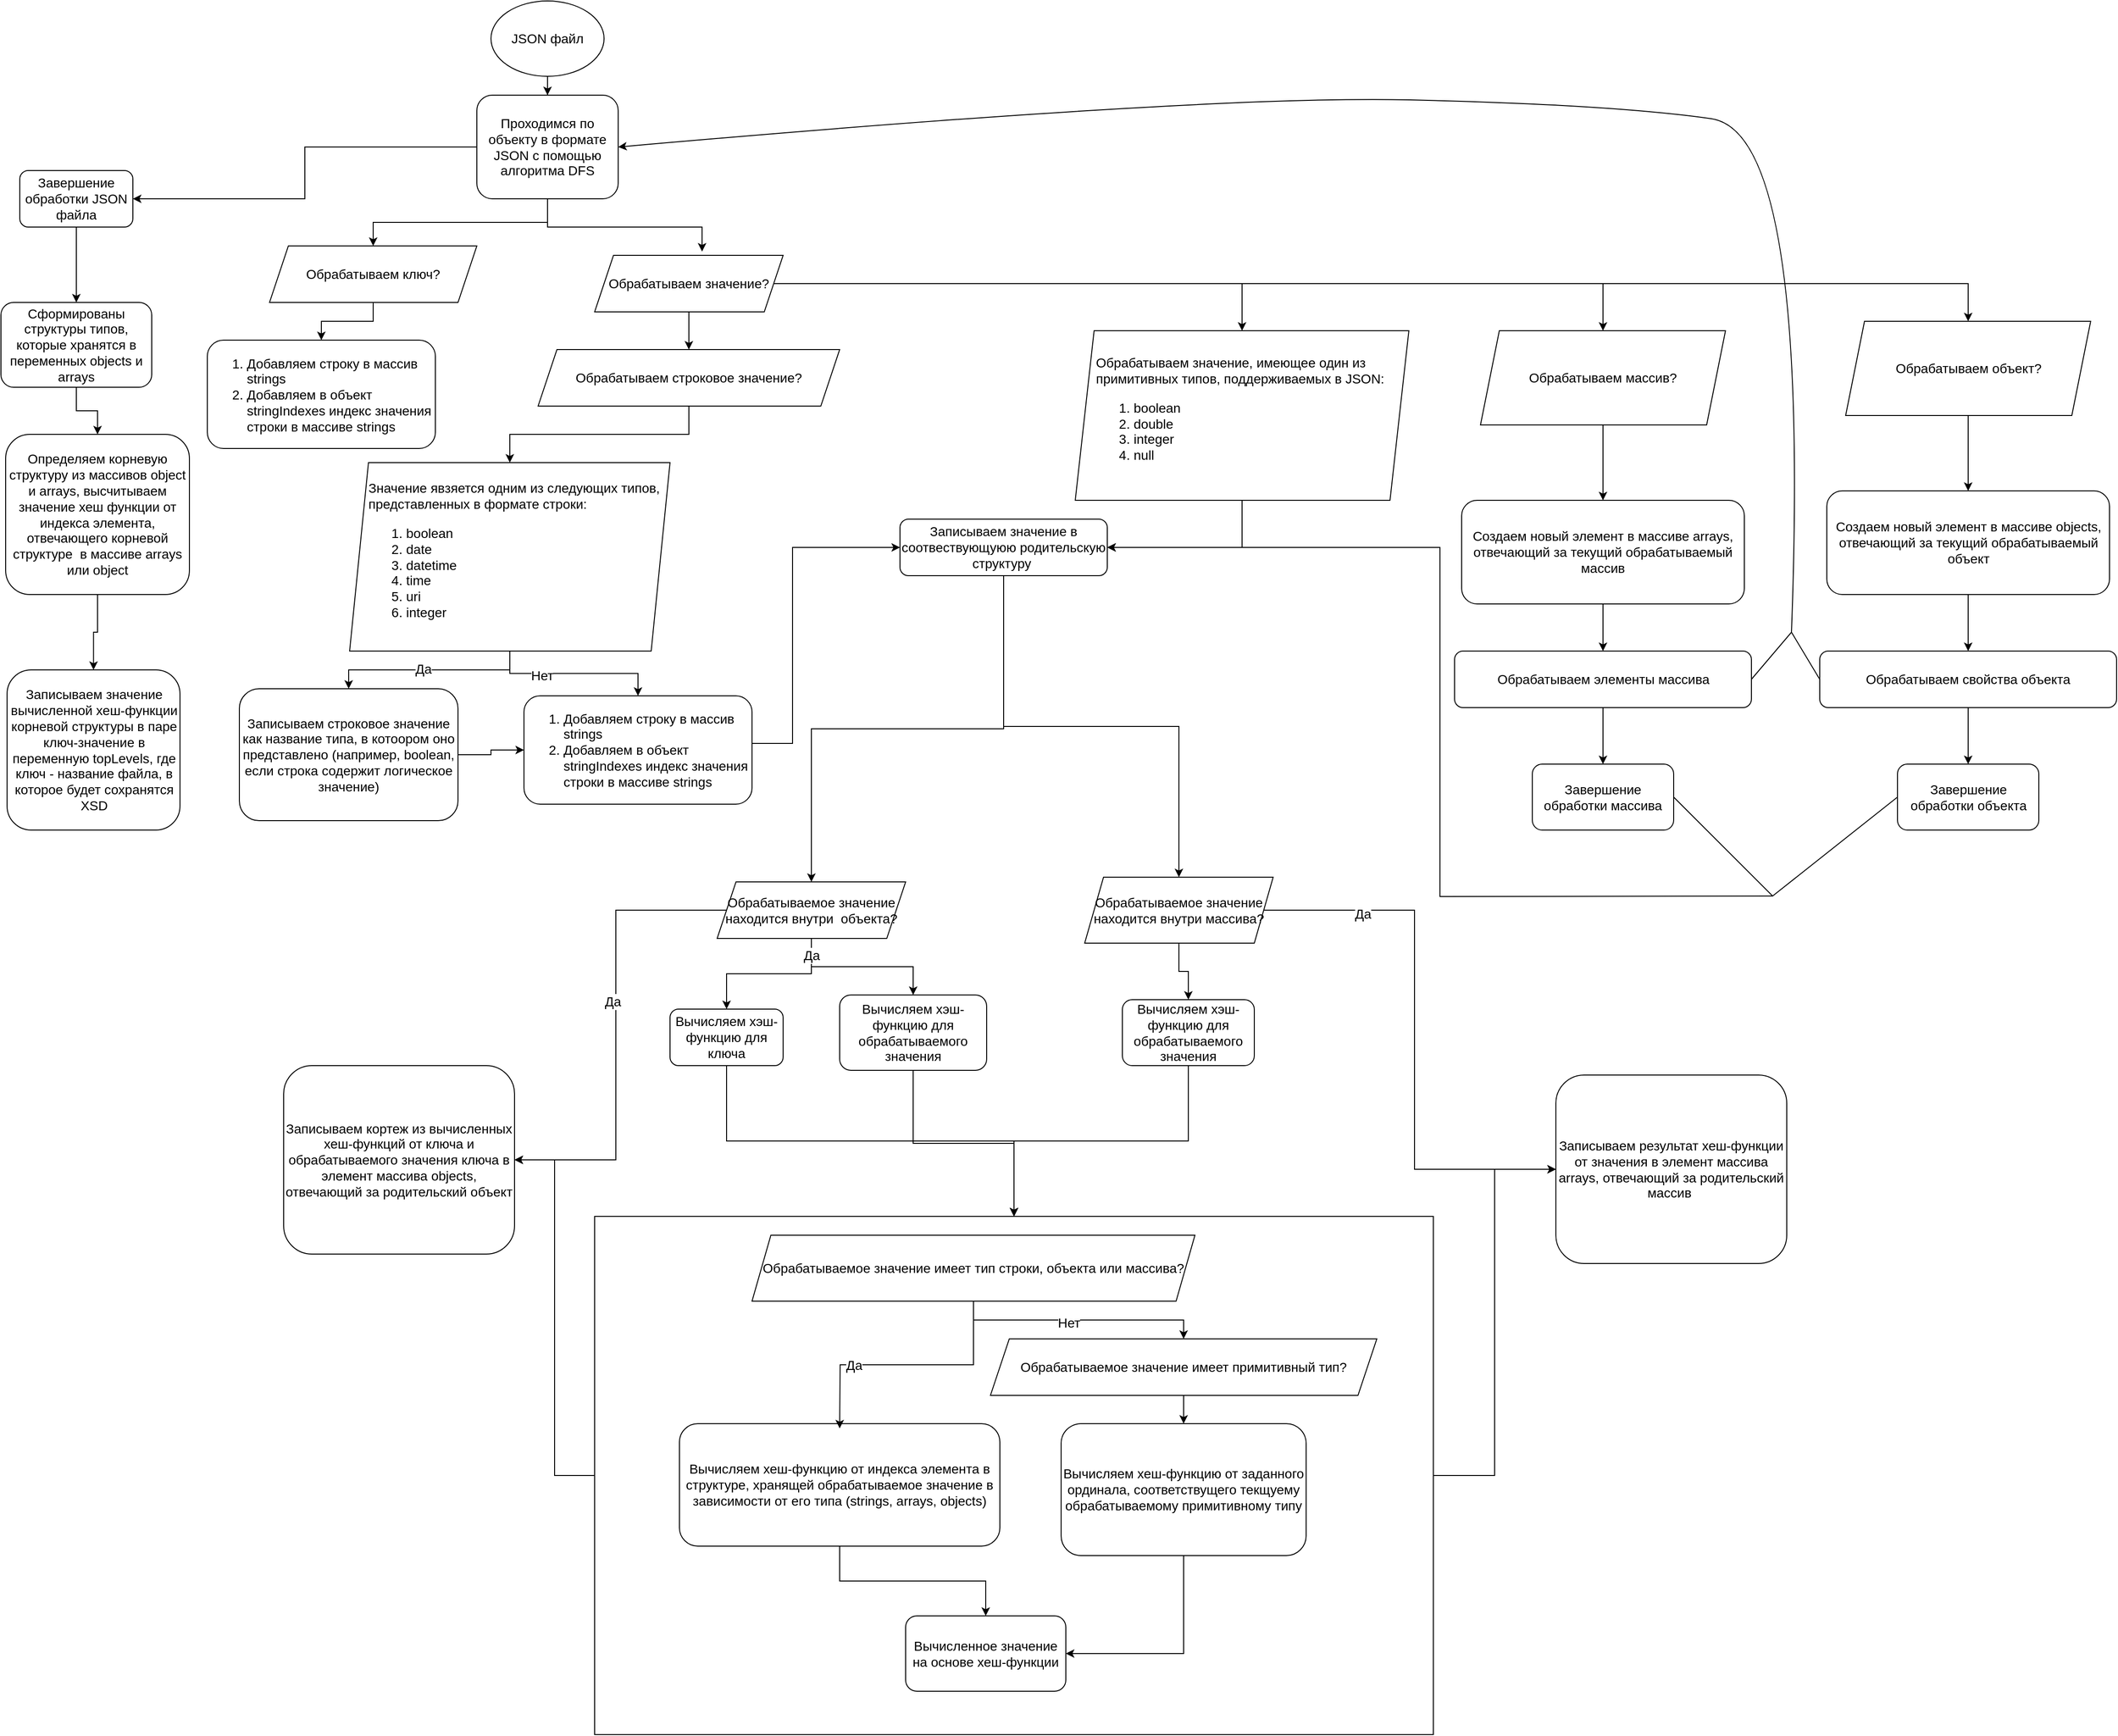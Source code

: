 <mxfile version="24.4.2" type="github">
  <diagram name="Page-1" id="aKeEM9Gmabca8TTOu1Fr">
    <mxGraphModel dx="3282" dy="835" grid="1" gridSize="10" guides="1" tooltips="1" connect="1" arrows="1" fold="1" page="1" pageScale="1" pageWidth="827" pageHeight="1169" math="0" shadow="0">
      <root>
        <mxCell id="0" />
        <mxCell id="1" parent="0" />
        <mxCell id="OKMCqdB7SgX4zQkoQI2W-1" style="edgeStyle=orthogonalEdgeStyle;rounded=0;orthogonalLoop=1;jettySize=auto;html=1;entryX=1;entryY=0.5;entryDx=0;entryDy=0;fontSize=14;" edge="1" parent="1" source="OKMCqdB7SgX4zQkoQI2W-3" target="OKMCqdB7SgX4zQkoQI2W-63">
          <mxGeometry relative="1" as="geometry">
            <mxPoint x="-550" y="1220" as="targetPoint" />
          </mxGeometry>
        </mxCell>
        <mxCell id="OKMCqdB7SgX4zQkoQI2W-2" style="edgeStyle=orthogonalEdgeStyle;rounded=0;orthogonalLoop=1;jettySize=auto;html=1;entryX=0;entryY=0.5;entryDx=0;entryDy=0;fontSize=14;" edge="1" parent="1" source="OKMCqdB7SgX4zQkoQI2W-3" target="OKMCqdB7SgX4zQkoQI2W-62">
          <mxGeometry relative="1" as="geometry">
            <mxPoint x="682.5" y="1300" as="targetPoint" />
          </mxGeometry>
        </mxCell>
        <mxCell id="OKMCqdB7SgX4zQkoQI2W-3" value="" style="rounded=0;whiteSpace=wrap;html=1;fontSize=14;" vertex="1" parent="1">
          <mxGeometry x="-450" y="1290" width="890" height="550" as="geometry" />
        </mxCell>
        <mxCell id="OKMCqdB7SgX4zQkoQI2W-4" style="edgeStyle=orthogonalEdgeStyle;rounded=0;orthogonalLoop=1;jettySize=auto;html=1;entryX=0.5;entryY=0;entryDx=0;entryDy=0;fontSize=14;" edge="1" parent="1" source="OKMCqdB7SgX4zQkoQI2W-5" target="OKMCqdB7SgX4zQkoQI2W-8">
          <mxGeometry relative="1" as="geometry" />
        </mxCell>
        <mxCell id="OKMCqdB7SgX4zQkoQI2W-5" value="JSON файл" style="ellipse;whiteSpace=wrap;html=1;fontSize=14;" vertex="1" parent="1">
          <mxGeometry x="-560" width="120" height="80" as="geometry" />
        </mxCell>
        <mxCell id="OKMCqdB7SgX4zQkoQI2W-6" style="edgeStyle=orthogonalEdgeStyle;rounded=0;orthogonalLoop=1;jettySize=auto;html=1;entryX=0.5;entryY=0;entryDx=0;entryDy=0;fontSize=14;" edge="1" parent="1" source="OKMCqdB7SgX4zQkoQI2W-8" target="OKMCqdB7SgX4zQkoQI2W-25">
          <mxGeometry relative="1" as="geometry" />
        </mxCell>
        <mxCell id="OKMCqdB7SgX4zQkoQI2W-7" style="edgeStyle=orthogonalEdgeStyle;rounded=0;orthogonalLoop=1;jettySize=auto;html=1;entryX=1;entryY=0.5;entryDx=0;entryDy=0;fontSize=14;" edge="1" parent="1" source="OKMCqdB7SgX4zQkoQI2W-8" target="OKMCqdB7SgX4zQkoQI2W-83">
          <mxGeometry relative="1" as="geometry" />
        </mxCell>
        <mxCell id="OKMCqdB7SgX4zQkoQI2W-8" value="Проходимся по объекту в формате JSON с помощью алгоритма DFS" style="rounded=1;whiteSpace=wrap;html=1;fontSize=14;" vertex="1" parent="1">
          <mxGeometry x="-575" y="100" width="150" height="110" as="geometry" />
        </mxCell>
        <mxCell id="OKMCqdB7SgX4zQkoQI2W-9" style="edgeStyle=orthogonalEdgeStyle;rounded=0;orthogonalLoop=1;jettySize=auto;html=1;fontSize=14;" edge="1" parent="1" source="OKMCqdB7SgX4zQkoQI2W-10" target="OKMCqdB7SgX4zQkoQI2W-55">
          <mxGeometry relative="1" as="geometry" />
        </mxCell>
        <mxCell id="OKMCqdB7SgX4zQkoQI2W-10" value="&lt;div style=&quot;font-size: 14px;&quot;&gt;&lt;span style=&quot;background-color: initial; font-size: 14px;&quot;&gt;Вычисляем хеш-функцию от индекса элемента в структуре, хранящей обрабатываемое значение в зависимости от его типа (strings, arrays, objects)&lt;/span&gt;&lt;br style=&quot;font-size: 14px;&quot;&gt;&lt;/div&gt;" style="rounded=1;whiteSpace=wrap;html=1;align=center;fontSize=14;" vertex="1" parent="1">
          <mxGeometry x="-360" y="1510" width="340" height="130" as="geometry" />
        </mxCell>
        <mxCell id="OKMCqdB7SgX4zQkoQI2W-11" style="edgeStyle=orthogonalEdgeStyle;rounded=0;orthogonalLoop=1;jettySize=auto;html=1;entryX=0.5;entryY=0;entryDx=0;entryDy=0;fontSize=14;" edge="1" parent="1" source="OKMCqdB7SgX4zQkoQI2W-14" target="OKMCqdB7SgX4zQkoQI2W-54">
          <mxGeometry relative="1" as="geometry">
            <mxPoint x="-220" y="1160" as="targetPoint" />
          </mxGeometry>
        </mxCell>
        <mxCell id="OKMCqdB7SgX4zQkoQI2W-12" style="edgeStyle=orthogonalEdgeStyle;rounded=0;orthogonalLoop=1;jettySize=auto;html=1;entryX=0;entryY=0.5;entryDx=0;entryDy=0;fontSize=14;" edge="1" parent="1" source="OKMCqdB7SgX4zQkoQI2W-14" target="OKMCqdB7SgX4zQkoQI2W-62">
          <mxGeometry relative="1" as="geometry">
            <mxPoint x="560" y="1200" as="targetPoint" />
          </mxGeometry>
        </mxCell>
        <mxCell id="OKMCqdB7SgX4zQkoQI2W-13" value="Да" style="edgeLabel;html=1;align=center;verticalAlign=middle;resizable=0;points=[];fontSize=14;" vertex="1" connectable="0" parent="OKMCqdB7SgX4zQkoQI2W-12">
          <mxGeometry x="-0.642" y="-4" relative="1" as="geometry">
            <mxPoint as="offset" />
          </mxGeometry>
        </mxCell>
        <mxCell id="OKMCqdB7SgX4zQkoQI2W-14" value="Обрабатываемое значение находится внутри массива?" style="shape=parallelogram;perimeter=parallelogramPerimeter;whiteSpace=wrap;html=1;fixedSize=1;fontSize=14;" vertex="1" parent="1">
          <mxGeometry x="70" y="930" width="200" height="70" as="geometry" />
        </mxCell>
        <mxCell id="OKMCqdB7SgX4zQkoQI2W-15" style="edgeStyle=orthogonalEdgeStyle;rounded=0;orthogonalLoop=1;jettySize=auto;html=1;entryX=0.5;entryY=0;entryDx=0;entryDy=0;fontSize=14;" edge="1" parent="1" source="OKMCqdB7SgX4zQkoQI2W-20" target="OKMCqdB7SgX4zQkoQI2W-59">
          <mxGeometry relative="1" as="geometry" />
        </mxCell>
        <mxCell id="OKMCqdB7SgX4zQkoQI2W-16" style="edgeStyle=orthogonalEdgeStyle;rounded=0;orthogonalLoop=1;jettySize=auto;html=1;entryX=0.5;entryY=0;entryDx=0;entryDy=0;fontSize=14;" edge="1" parent="1" source="OKMCqdB7SgX4zQkoQI2W-20" target="OKMCqdB7SgX4zQkoQI2W-57">
          <mxGeometry relative="1" as="geometry" />
        </mxCell>
        <mxCell id="OKMCqdB7SgX4zQkoQI2W-17" value="Да" style="edgeLabel;html=1;align=center;verticalAlign=middle;resizable=0;points=[];fontSize=14;" vertex="1" connectable="0" parent="OKMCqdB7SgX4zQkoQI2W-16">
          <mxGeometry x="-0.782" relative="1" as="geometry">
            <mxPoint as="offset" />
          </mxGeometry>
        </mxCell>
        <mxCell id="OKMCqdB7SgX4zQkoQI2W-18" style="edgeStyle=orthogonalEdgeStyle;rounded=0;orthogonalLoop=1;jettySize=auto;html=1;entryX=1;entryY=0.5;entryDx=0;entryDy=0;fontSize=14;" edge="1" parent="1" source="OKMCqdB7SgX4zQkoQI2W-20" target="OKMCqdB7SgX4zQkoQI2W-63">
          <mxGeometry relative="1" as="geometry">
            <mxPoint x="-550" y="1220" as="targetPoint" />
          </mxGeometry>
        </mxCell>
        <mxCell id="OKMCqdB7SgX4zQkoQI2W-19" value="Да" style="edgeLabel;html=1;align=center;verticalAlign=middle;resizable=0;points=[];fontSize=14;" vertex="1" connectable="0" parent="OKMCqdB7SgX4zQkoQI2W-18">
          <mxGeometry x="-0.124" y="-4" relative="1" as="geometry">
            <mxPoint as="offset" />
          </mxGeometry>
        </mxCell>
        <mxCell id="OKMCqdB7SgX4zQkoQI2W-20" value="Обрабатываемое значение находится внутри&amp;nbsp; объекта?" style="shape=parallelogram;perimeter=parallelogramPerimeter;whiteSpace=wrap;html=1;fixedSize=1;fontSize=14;" vertex="1" parent="1">
          <mxGeometry x="-320" y="935" width="200" height="60" as="geometry" />
        </mxCell>
        <mxCell id="OKMCqdB7SgX4zQkoQI2W-21" style="edgeStyle=orthogonalEdgeStyle;rounded=0;orthogonalLoop=1;jettySize=auto;html=1;entryX=0.5;entryY=0;entryDx=0;entryDy=0;fontSize=14;" edge="1" parent="1" source="OKMCqdB7SgX4zQkoQI2W-22" target="OKMCqdB7SgX4zQkoQI2W-36">
          <mxGeometry relative="1" as="geometry">
            <mxPoint x="20" y="790" as="targetPoint" />
          </mxGeometry>
        </mxCell>
        <mxCell id="OKMCqdB7SgX4zQkoQI2W-22" value="Обрабатываем строковое значение?" style="shape=parallelogram;perimeter=parallelogramPerimeter;whiteSpace=wrap;html=1;fixedSize=1;fontSize=14;" vertex="1" parent="1">
          <mxGeometry x="-510" y="370" width="320" height="60" as="geometry" />
        </mxCell>
        <mxCell id="OKMCqdB7SgX4zQkoQI2W-23" value="&lt;ol style=&quot;font-size: 14px;&quot;&gt;&lt;li style=&quot;font-size: 14px;&quot;&gt;Добавляем строку в массив strings&lt;/li&gt;&lt;li style=&quot;font-size: 14px;&quot;&gt;Добавляем в объект stringIndexes индекс значения строки в массиве strings&lt;/li&gt;&lt;/ol&gt;" style="rounded=1;whiteSpace=wrap;html=1;align=left;fontSize=14;" vertex="1" parent="1">
          <mxGeometry x="-861" y="360" width="242" height="115" as="geometry" />
        </mxCell>
        <mxCell id="OKMCqdB7SgX4zQkoQI2W-24" style="edgeStyle=orthogonalEdgeStyle;rounded=0;orthogonalLoop=1;jettySize=auto;html=1;entryX=0.5;entryY=0;entryDx=0;entryDy=0;fontSize=14;" edge="1" parent="1" source="OKMCqdB7SgX4zQkoQI2W-25" target="OKMCqdB7SgX4zQkoQI2W-23">
          <mxGeometry relative="1" as="geometry" />
        </mxCell>
        <mxCell id="OKMCqdB7SgX4zQkoQI2W-25" value="Обрабатываем ключ?" style="shape=parallelogram;perimeter=parallelogramPerimeter;whiteSpace=wrap;html=1;fixedSize=1;fontSize=14;" vertex="1" parent="1">
          <mxGeometry x="-795" y="260" width="220" height="60" as="geometry" />
        </mxCell>
        <mxCell id="OKMCqdB7SgX4zQkoQI2W-26" style="edgeStyle=orthogonalEdgeStyle;rounded=0;orthogonalLoop=1;jettySize=auto;html=1;entryX=0.5;entryY=0;entryDx=0;entryDy=0;fontSize=14;" edge="1" parent="1" source="OKMCqdB7SgX4zQkoQI2W-30" target="OKMCqdB7SgX4zQkoQI2W-22">
          <mxGeometry relative="1" as="geometry" />
        </mxCell>
        <mxCell id="OKMCqdB7SgX4zQkoQI2W-27" style="edgeStyle=orthogonalEdgeStyle;rounded=0;orthogonalLoop=1;jettySize=auto;html=1;entryX=0.5;entryY=0;entryDx=0;entryDy=0;fontSize=14;" edge="1" parent="1" source="OKMCqdB7SgX4zQkoQI2W-30" target="OKMCqdB7SgX4zQkoQI2W-49">
          <mxGeometry relative="1" as="geometry">
            <mxPoint x="80" y="410" as="targetPoint" />
          </mxGeometry>
        </mxCell>
        <mxCell id="OKMCqdB7SgX4zQkoQI2W-28" style="edgeStyle=orthogonalEdgeStyle;rounded=0;orthogonalLoop=1;jettySize=auto;html=1;entryX=0.5;entryY=0;entryDx=0;entryDy=0;fontSize=14;" edge="1" parent="1" source="OKMCqdB7SgX4zQkoQI2W-30" target="OKMCqdB7SgX4zQkoQI2W-65">
          <mxGeometry relative="1" as="geometry" />
        </mxCell>
        <mxCell id="OKMCqdB7SgX4zQkoQI2W-29" style="edgeStyle=orthogonalEdgeStyle;rounded=0;orthogonalLoop=1;jettySize=auto;html=1;entryX=0.5;entryY=0;entryDx=0;entryDy=0;fontSize=14;" edge="1" parent="1" source="OKMCqdB7SgX4zQkoQI2W-30" target="OKMCqdB7SgX4zQkoQI2W-74">
          <mxGeometry relative="1" as="geometry" />
        </mxCell>
        <mxCell id="OKMCqdB7SgX4zQkoQI2W-30" value="Обрабатываем значение?" style="shape=parallelogram;perimeter=parallelogramPerimeter;whiteSpace=wrap;html=1;fixedSize=1;fontSize=14;" vertex="1" parent="1">
          <mxGeometry x="-450" y="270" width="200" height="60" as="geometry" />
        </mxCell>
        <mxCell id="OKMCqdB7SgX4zQkoQI2W-31" style="edgeStyle=orthogonalEdgeStyle;rounded=0;orthogonalLoop=1;jettySize=auto;html=1;entryX=0.57;entryY=-0.067;entryDx=0;entryDy=0;entryPerimeter=0;fontSize=14;" edge="1" parent="1" source="OKMCqdB7SgX4zQkoQI2W-8" target="OKMCqdB7SgX4zQkoQI2W-30">
          <mxGeometry relative="1" as="geometry" />
        </mxCell>
        <mxCell id="OKMCqdB7SgX4zQkoQI2W-32" style="edgeStyle=orthogonalEdgeStyle;rounded=0;orthogonalLoop=1;jettySize=auto;html=1;fontSize=14;" edge="1" parent="1" source="OKMCqdB7SgX4zQkoQI2W-36" target="OKMCqdB7SgX4zQkoQI2W-91">
          <mxGeometry relative="1" as="geometry" />
        </mxCell>
        <mxCell id="OKMCqdB7SgX4zQkoQI2W-33" value="Нет" style="edgeLabel;html=1;align=center;verticalAlign=middle;resizable=0;points=[];fontSize=14;" vertex="1" connectable="0" parent="OKMCqdB7SgX4zQkoQI2W-32">
          <mxGeometry x="-0.378" y="-2" relative="1" as="geometry">
            <mxPoint as="offset" />
          </mxGeometry>
        </mxCell>
        <mxCell id="OKMCqdB7SgX4zQkoQI2W-34" style="edgeStyle=orthogonalEdgeStyle;rounded=0;orthogonalLoop=1;jettySize=auto;html=1;fontSize=14;exitX=0.5;exitY=1;exitDx=0;exitDy=0;" edge="1" parent="1" source="OKMCqdB7SgX4zQkoQI2W-36" target="OKMCqdB7SgX4zQkoQI2W-38">
          <mxGeometry relative="1" as="geometry" />
        </mxCell>
        <mxCell id="OKMCqdB7SgX4zQkoQI2W-35" value="Да" style="edgeLabel;html=1;align=center;verticalAlign=middle;resizable=0;points=[];fontSize=14;" vertex="1" connectable="0" parent="OKMCqdB7SgX4zQkoQI2W-34">
          <mxGeometry x="0.065" y="-1" relative="1" as="geometry">
            <mxPoint as="offset" />
          </mxGeometry>
        </mxCell>
        <mxCell id="OKMCqdB7SgX4zQkoQI2W-36" value="&lt;div style=&quot;font-size: 14px;&quot;&gt;&lt;span style=&quot;background-color: initial; font-size: 14px;&quot;&gt;Значение явзяется одним из следующих типов, представленных в формате строки:&lt;/span&gt;&lt;/div&gt;&lt;div style=&quot;font-size: 14px;&quot;&gt;&lt;ol style=&quot;font-size: 14px;&quot;&gt;&lt;li style=&quot;font-size: 14px;&quot;&gt;boolean&lt;/li&gt;&lt;li style=&quot;font-size: 14px;&quot;&gt;date&lt;/li&gt;&lt;li style=&quot;font-size: 14px;&quot;&gt;datetime&lt;/li&gt;&lt;li style=&quot;font-size: 14px;&quot;&gt;time&lt;/li&gt;&lt;li style=&quot;font-size: 14px;&quot;&gt;uri&lt;/li&gt;&lt;li style=&quot;font-size: 14px;&quot;&gt;integer&lt;br style=&quot;font-size: 14px;&quot;&gt;&lt;/li&gt;&lt;/ol&gt;&lt;/div&gt;" style="shape=parallelogram;perimeter=parallelogramPerimeter;whiteSpace=wrap;html=1;fixedSize=1;align=left;spacingLeft=18;fontSize=14;" vertex="1" parent="1">
          <mxGeometry x="-710" y="490" width="340" height="200" as="geometry" />
        </mxCell>
        <mxCell id="OKMCqdB7SgX4zQkoQI2W-92" style="edgeStyle=orthogonalEdgeStyle;rounded=0;orthogonalLoop=1;jettySize=auto;html=1;entryX=0;entryY=0.5;entryDx=0;entryDy=0;" edge="1" parent="1" source="OKMCqdB7SgX4zQkoQI2W-38" target="OKMCqdB7SgX4zQkoQI2W-91">
          <mxGeometry relative="1" as="geometry" />
        </mxCell>
        <mxCell id="OKMCqdB7SgX4zQkoQI2W-38" value="Записываем строковое значение как название типа, в котоором оно представлено (например, boolean, если строка содержит логическое значение)" style="rounded=1;whiteSpace=wrap;html=1;fontSize=14;" vertex="1" parent="1">
          <mxGeometry x="-827" y="730" width="232" height="140" as="geometry" />
        </mxCell>
        <mxCell id="OKMCqdB7SgX4zQkoQI2W-39" style="edgeStyle=orthogonalEdgeStyle;rounded=0;orthogonalLoop=1;jettySize=auto;html=1;fontSize=14;" edge="1" parent="1" source="OKMCqdB7SgX4zQkoQI2W-43">
          <mxGeometry relative="1" as="geometry">
            <mxPoint x="-190.0" y="1515" as="targetPoint" />
          </mxGeometry>
        </mxCell>
        <mxCell id="OKMCqdB7SgX4zQkoQI2W-40" value="Да" style="edgeLabel;html=1;align=center;verticalAlign=middle;resizable=0;points=[];fontSize=14;" vertex="1" connectable="0" parent="OKMCqdB7SgX4zQkoQI2W-39">
          <mxGeometry x="0.41" relative="1" as="geometry">
            <mxPoint as="offset" />
          </mxGeometry>
        </mxCell>
        <mxCell id="OKMCqdB7SgX4zQkoQI2W-41" style="edgeStyle=orthogonalEdgeStyle;rounded=0;orthogonalLoop=1;jettySize=auto;html=1;entryX=0.5;entryY=0;entryDx=0;entryDy=0;fontSize=14;" edge="1" parent="1" source="OKMCqdB7SgX4zQkoQI2W-43" target="OKMCqdB7SgX4zQkoQI2W-47">
          <mxGeometry relative="1" as="geometry" />
        </mxCell>
        <mxCell id="OKMCqdB7SgX4zQkoQI2W-42" value="Нет" style="edgeLabel;html=1;align=center;verticalAlign=middle;resizable=0;points=[];fontSize=14;" vertex="1" connectable="0" parent="OKMCqdB7SgX4zQkoQI2W-41">
          <mxGeometry x="-0.079" y="-3" relative="1" as="geometry">
            <mxPoint as="offset" />
          </mxGeometry>
        </mxCell>
        <mxCell id="OKMCqdB7SgX4zQkoQI2W-43" value="Обрабатываемое значение имеет тип строки, объекта или массива?" style="shape=parallelogram;perimeter=parallelogramPerimeter;whiteSpace=wrap;html=1;fixedSize=1;fontSize=14;" vertex="1" parent="1">
          <mxGeometry x="-283" y="1310" width="470" height="70" as="geometry" />
        </mxCell>
        <mxCell id="OKMCqdB7SgX4zQkoQI2W-44" style="edgeStyle=orthogonalEdgeStyle;rounded=0;orthogonalLoop=1;jettySize=auto;html=1;entryX=1;entryY=0.5;entryDx=0;entryDy=0;fontSize=14;" edge="1" parent="1" source="OKMCqdB7SgX4zQkoQI2W-45" target="OKMCqdB7SgX4zQkoQI2W-55">
          <mxGeometry relative="1" as="geometry" />
        </mxCell>
        <mxCell id="OKMCqdB7SgX4zQkoQI2W-45" value="Вычисляем хеш-функцию от заданного ординала, соответствущего текщуему обрабатываемому примитивному типу" style="rounded=1;whiteSpace=wrap;html=1;fontSize=14;" vertex="1" parent="1">
          <mxGeometry x="45" y="1510" width="260" height="140" as="geometry" />
        </mxCell>
        <mxCell id="OKMCqdB7SgX4zQkoQI2W-46" style="edgeStyle=orthogonalEdgeStyle;rounded=0;orthogonalLoop=1;jettySize=auto;html=1;entryX=0.5;entryY=0;entryDx=0;entryDy=0;fontSize=14;" edge="1" parent="1" source="OKMCqdB7SgX4zQkoQI2W-47" target="OKMCqdB7SgX4zQkoQI2W-45">
          <mxGeometry relative="1" as="geometry" />
        </mxCell>
        <mxCell id="OKMCqdB7SgX4zQkoQI2W-47" value="Обрабатываемое значение имеет примитивный тип?" style="shape=parallelogram;perimeter=parallelogramPerimeter;whiteSpace=wrap;html=1;fixedSize=1;fontSize=14;" vertex="1" parent="1">
          <mxGeometry x="-30" y="1420" width="410" height="60" as="geometry" />
        </mxCell>
        <mxCell id="OKMCqdB7SgX4zQkoQI2W-48" style="edgeStyle=orthogonalEdgeStyle;rounded=0;orthogonalLoop=1;jettySize=auto;html=1;entryX=1;entryY=0.5;entryDx=0;entryDy=0;fontSize=14;" edge="1" parent="1" source="OKMCqdB7SgX4zQkoQI2W-49" target="OKMCqdB7SgX4zQkoQI2W-52">
          <mxGeometry relative="1" as="geometry" />
        </mxCell>
        <mxCell id="OKMCqdB7SgX4zQkoQI2W-49" value="Обрабатываем значение, имеющее один из примитивных типов, поддерживаемых в JSON:&lt;div style=&quot;font-size: 14px;&quot;&gt;&lt;ol style=&quot;font-size: 14px;&quot;&gt;&lt;li style=&quot;font-size: 14px;&quot;&gt;boolean&lt;/li&gt;&lt;li style=&quot;font-size: 14px;&quot;&gt;double&lt;/li&gt;&lt;li style=&quot;font-size: 14px;&quot;&gt;integer&lt;/li&gt;&lt;li style=&quot;font-size: 14px;&quot;&gt;null&lt;/li&gt;&lt;/ol&gt;&lt;/div&gt;" style="shape=parallelogram;perimeter=parallelogramPerimeter;whiteSpace=wrap;html=1;fixedSize=1;align=left;spacingLeft=20;fontSize=14;" vertex="1" parent="1">
          <mxGeometry x="60" y="350" width="354" height="180" as="geometry" />
        </mxCell>
        <mxCell id="OKMCqdB7SgX4zQkoQI2W-50" style="edgeStyle=orthogonalEdgeStyle;rounded=0;orthogonalLoop=1;jettySize=auto;html=1;entryX=0.5;entryY=0;entryDx=0;entryDy=0;fontSize=14;" edge="1" parent="1" source="OKMCqdB7SgX4zQkoQI2W-52" target="OKMCqdB7SgX4zQkoQI2W-14">
          <mxGeometry relative="1" as="geometry" />
        </mxCell>
        <mxCell id="OKMCqdB7SgX4zQkoQI2W-51" style="edgeStyle=orthogonalEdgeStyle;rounded=0;orthogonalLoop=1;jettySize=auto;html=1;entryX=0.5;entryY=0;entryDx=0;entryDy=0;fontSize=14;" edge="1" parent="1" source="OKMCqdB7SgX4zQkoQI2W-52" target="OKMCqdB7SgX4zQkoQI2W-20">
          <mxGeometry relative="1" as="geometry" />
        </mxCell>
        <mxCell id="OKMCqdB7SgX4zQkoQI2W-52" value="Записываем значение в соотвествующуюю родительскую структуру&amp;nbsp;" style="rounded=1;whiteSpace=wrap;html=1;fontSize=14;" vertex="1" parent="1">
          <mxGeometry x="-126" y="550" width="220" height="60" as="geometry" />
        </mxCell>
        <mxCell id="OKMCqdB7SgX4zQkoQI2W-53" style="edgeStyle=orthogonalEdgeStyle;rounded=0;orthogonalLoop=1;jettySize=auto;html=1;entryX=0.5;entryY=0;entryDx=0;entryDy=0;fontSize=14;" edge="1" parent="1" source="OKMCqdB7SgX4zQkoQI2W-54" target="OKMCqdB7SgX4zQkoQI2W-3">
          <mxGeometry relative="1" as="geometry" />
        </mxCell>
        <mxCell id="OKMCqdB7SgX4zQkoQI2W-54" value="Вычисляем хэш-функцию для обрабатываемого значения" style="rounded=1;whiteSpace=wrap;html=1;fontSize=14;" vertex="1" parent="1">
          <mxGeometry x="110" y="1060" width="140" height="70" as="geometry" />
        </mxCell>
        <mxCell id="OKMCqdB7SgX4zQkoQI2W-55" value="Вычисленное значение на основе хеш-функции" style="rounded=1;whiteSpace=wrap;html=1;fontSize=14;" vertex="1" parent="1">
          <mxGeometry x="-120" y="1714" width="170" height="80" as="geometry" />
        </mxCell>
        <mxCell id="OKMCqdB7SgX4zQkoQI2W-56" style="edgeStyle=orthogonalEdgeStyle;rounded=0;orthogonalLoop=1;jettySize=auto;html=1;fontSize=14;" edge="1" parent="1" source="OKMCqdB7SgX4zQkoQI2W-57" target="OKMCqdB7SgX4zQkoQI2W-3">
          <mxGeometry relative="1" as="geometry" />
        </mxCell>
        <mxCell id="OKMCqdB7SgX4zQkoQI2W-57" value="Вычисляем хэш-функцию для ключа" style="rounded=1;whiteSpace=wrap;html=1;fontSize=14;" vertex="1" parent="1">
          <mxGeometry x="-370" y="1070" width="120" height="60" as="geometry" />
        </mxCell>
        <mxCell id="OKMCqdB7SgX4zQkoQI2W-58" style="edgeStyle=orthogonalEdgeStyle;rounded=0;orthogonalLoop=1;jettySize=auto;html=1;entryX=0.5;entryY=0;entryDx=0;entryDy=0;fontSize=14;" edge="1" parent="1" source="OKMCqdB7SgX4zQkoQI2W-59" target="OKMCqdB7SgX4zQkoQI2W-3">
          <mxGeometry relative="1" as="geometry" />
        </mxCell>
        <mxCell id="OKMCqdB7SgX4zQkoQI2W-59" value="Вычисляем хэш-функцию для обрабатываемого значения" style="rounded=1;whiteSpace=wrap;html=1;fontSize=14;" vertex="1" parent="1">
          <mxGeometry x="-190" y="1055" width="156" height="80" as="geometry" />
        </mxCell>
        <mxCell id="OKMCqdB7SgX4zQkoQI2W-62" value="Записываем результат хеш-функции от значения в элемент массива arrays, отвечающий за родительский массив&amp;nbsp;" style="rounded=1;whiteSpace=wrap;html=1;fontSize=14;" vertex="1" parent="1">
          <mxGeometry x="570" y="1140" width="245" height="200" as="geometry" />
        </mxCell>
        <mxCell id="OKMCqdB7SgX4zQkoQI2W-63" value="Записываем кортеж из вычисленных хеш-функций от ключа и обрабатываемого значения ключа в элемент массива objects, отвечающий за родительский объект" style="rounded=1;whiteSpace=wrap;html=1;fontSize=14;" vertex="1" parent="1">
          <mxGeometry x="-780" y="1130" width="245" height="200" as="geometry" />
        </mxCell>
        <mxCell id="OKMCqdB7SgX4zQkoQI2W-64" style="edgeStyle=orthogonalEdgeStyle;rounded=0;orthogonalLoop=1;jettySize=auto;html=1;fontSize=14;" edge="1" parent="1" source="OKMCqdB7SgX4zQkoQI2W-65" target="OKMCqdB7SgX4zQkoQI2W-67">
          <mxGeometry relative="1" as="geometry">
            <mxPoint x="620" y="550" as="targetPoint" />
          </mxGeometry>
        </mxCell>
        <mxCell id="OKMCqdB7SgX4zQkoQI2W-65" value="&lt;font style=&quot;font-size: 14px;&quot;&gt;Обрабатываем массив?&lt;/font&gt;" style="shape=parallelogram;perimeter=parallelogramPerimeter;whiteSpace=wrap;html=1;fixedSize=1;fontSize=14;" vertex="1" parent="1">
          <mxGeometry x="490" y="350" width="260" height="100" as="geometry" />
        </mxCell>
        <mxCell id="OKMCqdB7SgX4zQkoQI2W-66" style="edgeStyle=orthogonalEdgeStyle;rounded=0;orthogonalLoop=1;jettySize=auto;html=1;entryX=0.5;entryY=0;entryDx=0;entryDy=0;fontSize=14;" edge="1" parent="1" source="OKMCqdB7SgX4zQkoQI2W-67" target="OKMCqdB7SgX4zQkoQI2W-70">
          <mxGeometry relative="1" as="geometry" />
        </mxCell>
        <mxCell id="OKMCqdB7SgX4zQkoQI2W-67" value="&lt;font style=&quot;font-size: 14px;&quot;&gt;Создаем новый элемент в массиве arrays, отвечающий за текущий обрабатываемый массив&lt;/font&gt;" style="rounded=1;whiteSpace=wrap;html=1;fontSize=14;" vertex="1" parent="1">
          <mxGeometry x="470" y="530" width="300" height="110" as="geometry" />
        </mxCell>
        <mxCell id="OKMCqdB7SgX4zQkoQI2W-68" style="edgeStyle=orthogonalEdgeStyle;rounded=0;orthogonalLoop=1;jettySize=auto;html=1;entryX=1;entryY=0.5;entryDx=0;entryDy=0;fontSize=14;" edge="1" parent="1" target="OKMCqdB7SgX4zQkoQI2W-52">
          <mxGeometry relative="1" as="geometry">
            <mxPoint x="800" y="950" as="sourcePoint" />
          </mxGeometry>
        </mxCell>
        <mxCell id="OKMCqdB7SgX4zQkoQI2W-69" style="edgeStyle=orthogonalEdgeStyle;rounded=0;orthogonalLoop=1;jettySize=auto;html=1;entryX=0.5;entryY=0;entryDx=0;entryDy=0;fontSize=14;" edge="1" parent="1" source="OKMCqdB7SgX4zQkoQI2W-70" target="OKMCqdB7SgX4zQkoQI2W-72">
          <mxGeometry relative="1" as="geometry">
            <mxPoint x="620" y="830" as="targetPoint" />
          </mxGeometry>
        </mxCell>
        <mxCell id="OKMCqdB7SgX4zQkoQI2W-70" value="&lt;font style=&quot;font-size: 14px;&quot;&gt;Обрабатываем элементы массива&lt;/font&gt;" style="rounded=1;whiteSpace=wrap;html=1;fontSize=14;" vertex="1" parent="1">
          <mxGeometry x="462.5" y="690" width="315" height="60" as="geometry" />
        </mxCell>
        <mxCell id="OKMCqdB7SgX4zQkoQI2W-71" value="" style="curved=1;endArrow=classic;html=1;rounded=0;entryX=1;entryY=0.5;entryDx=0;entryDy=0;fontSize=14;" edge="1" parent="1" target="OKMCqdB7SgX4zQkoQI2W-8">
          <mxGeometry width="50" height="50" relative="1" as="geometry">
            <mxPoint x="820" y="670" as="sourcePoint" />
            <mxPoint x="190" y="420" as="targetPoint" />
            <Array as="points">
              <mxPoint x="840" y="140" />
              <mxPoint x="630" y="110" />
              <mxPoint x="200" y="100" />
            </Array>
          </mxGeometry>
        </mxCell>
        <mxCell id="OKMCqdB7SgX4zQkoQI2W-72" value="Завершение обработки массива" style="rounded=1;whiteSpace=wrap;html=1;fontSize=14;" vertex="1" parent="1">
          <mxGeometry x="545" y="810" width="150" height="70" as="geometry" />
        </mxCell>
        <mxCell id="OKMCqdB7SgX4zQkoQI2W-73" style="edgeStyle=orthogonalEdgeStyle;rounded=0;orthogonalLoop=1;jettySize=auto;html=1;fontSize=14;" edge="1" parent="1" source="OKMCqdB7SgX4zQkoQI2W-74" target="OKMCqdB7SgX4zQkoQI2W-76">
          <mxGeometry relative="1" as="geometry">
            <mxPoint x="1007.5" y="540" as="targetPoint" />
          </mxGeometry>
        </mxCell>
        <mxCell id="OKMCqdB7SgX4zQkoQI2W-74" value="&lt;font style=&quot;font-size: 14px;&quot;&gt;Обрабатываем объект?&lt;/font&gt;" style="shape=parallelogram;perimeter=parallelogramPerimeter;whiteSpace=wrap;html=1;fixedSize=1;fontSize=14;" vertex="1" parent="1">
          <mxGeometry x="877.5" y="340" width="260" height="100" as="geometry" />
        </mxCell>
        <mxCell id="OKMCqdB7SgX4zQkoQI2W-75" style="edgeStyle=orthogonalEdgeStyle;rounded=0;orthogonalLoop=1;jettySize=auto;html=1;entryX=0.5;entryY=0;entryDx=0;entryDy=0;fontSize=14;" edge="1" parent="1" source="OKMCqdB7SgX4zQkoQI2W-76" target="OKMCqdB7SgX4zQkoQI2W-78">
          <mxGeometry relative="1" as="geometry" />
        </mxCell>
        <mxCell id="OKMCqdB7SgX4zQkoQI2W-76" value="&lt;font style=&quot;font-size: 14px;&quot;&gt;Создаем новый элемент в массиве objects, отвечающий за текущий обрабатываемый объект&lt;/font&gt;" style="rounded=1;whiteSpace=wrap;html=1;fontSize=14;" vertex="1" parent="1">
          <mxGeometry x="857.5" y="520" width="300" height="110" as="geometry" />
        </mxCell>
        <mxCell id="OKMCqdB7SgX4zQkoQI2W-77" style="edgeStyle=orthogonalEdgeStyle;rounded=0;orthogonalLoop=1;jettySize=auto;html=1;entryX=0.5;entryY=0;entryDx=0;entryDy=0;fontSize=14;" edge="1" parent="1" source="OKMCqdB7SgX4zQkoQI2W-78" target="OKMCqdB7SgX4zQkoQI2W-79">
          <mxGeometry relative="1" as="geometry">
            <mxPoint x="1007.5" y="820" as="targetPoint" />
          </mxGeometry>
        </mxCell>
        <mxCell id="OKMCqdB7SgX4zQkoQI2W-78" value="&lt;font style=&quot;font-size: 14px;&quot;&gt;Обрабатываем свойства объекта&lt;/font&gt;" style="rounded=1;whiteSpace=wrap;html=1;fontSize=14;" vertex="1" parent="1">
          <mxGeometry x="850" y="690" width="315" height="60" as="geometry" />
        </mxCell>
        <mxCell id="OKMCqdB7SgX4zQkoQI2W-79" value="Завершение обработки объекта" style="rounded=1;whiteSpace=wrap;html=1;fontSize=14;" vertex="1" parent="1">
          <mxGeometry x="932.5" y="810" width="150" height="70" as="geometry" />
        </mxCell>
        <mxCell id="OKMCqdB7SgX4zQkoQI2W-80" value="" style="endArrow=none;html=1;rounded=0;exitX=1;exitY=0.5;exitDx=0;exitDy=0;entryX=0;entryY=0.5;entryDx=0;entryDy=0;fontSize=14;" edge="1" parent="1" source="OKMCqdB7SgX4zQkoQI2W-70" target="OKMCqdB7SgX4zQkoQI2W-78">
          <mxGeometry width="50" height="50" relative="1" as="geometry">
            <mxPoint x="230" y="530" as="sourcePoint" />
            <mxPoint x="280" y="480" as="targetPoint" />
            <Array as="points">
              <mxPoint x="820" y="670" />
            </Array>
          </mxGeometry>
        </mxCell>
        <mxCell id="OKMCqdB7SgX4zQkoQI2W-81" value="" style="endArrow=none;html=1;rounded=0;entryX=1;entryY=0.5;entryDx=0;entryDy=0;exitX=0;exitY=0.5;exitDx=0;exitDy=0;fontSize=14;" edge="1" parent="1" source="OKMCqdB7SgX4zQkoQI2W-79" target="OKMCqdB7SgX4zQkoQI2W-72">
          <mxGeometry width="50" height="50" relative="1" as="geometry">
            <mxPoint x="540" y="930" as="sourcePoint" />
            <mxPoint x="590" y="880" as="targetPoint" />
            <Array as="points">
              <mxPoint x="800" y="950" />
            </Array>
          </mxGeometry>
        </mxCell>
        <mxCell id="OKMCqdB7SgX4zQkoQI2W-82" style="edgeStyle=orthogonalEdgeStyle;rounded=0;orthogonalLoop=1;jettySize=auto;html=1;entryX=0.5;entryY=0;entryDx=0;entryDy=0;fontSize=14;" edge="1" parent="1" source="OKMCqdB7SgX4zQkoQI2W-83" target="OKMCqdB7SgX4zQkoQI2W-85">
          <mxGeometry relative="1" as="geometry" />
        </mxCell>
        <mxCell id="OKMCqdB7SgX4zQkoQI2W-83" value="Завершение обработки JSON файла" style="rounded=1;whiteSpace=wrap;html=1;fontSize=14;" vertex="1" parent="1">
          <mxGeometry x="-1060" y="180" width="120" height="60" as="geometry" />
        </mxCell>
        <mxCell id="OKMCqdB7SgX4zQkoQI2W-84" style="edgeStyle=orthogonalEdgeStyle;rounded=0;orthogonalLoop=1;jettySize=auto;html=1;fontSize=14;" edge="1" parent="1" source="OKMCqdB7SgX4zQkoQI2W-85" target="OKMCqdB7SgX4zQkoQI2W-87">
          <mxGeometry relative="1" as="geometry" />
        </mxCell>
        <mxCell id="OKMCqdB7SgX4zQkoQI2W-85" value="Сформированы структуры типов, которые хранятся в переменных objects и arrays" style="rounded=1;whiteSpace=wrap;html=1;fontSize=14;" vertex="1" parent="1">
          <mxGeometry x="-1080" y="320" width="160" height="90" as="geometry" />
        </mxCell>
        <mxCell id="OKMCqdB7SgX4zQkoQI2W-86" style="edgeStyle=orthogonalEdgeStyle;rounded=0;orthogonalLoop=1;jettySize=auto;html=1;fontSize=14;" edge="1" parent="1" source="OKMCqdB7SgX4zQkoQI2W-87" target="OKMCqdB7SgX4zQkoQI2W-88">
          <mxGeometry relative="1" as="geometry">
            <mxPoint x="-992.5" y="690" as="targetPoint" />
          </mxGeometry>
        </mxCell>
        <mxCell id="OKMCqdB7SgX4zQkoQI2W-87" value="Определяем корневую структуру из массивов object и arrays, высчитываем значение хеш функции от индекса элемента, отвечающего корневой структуре&amp;nbsp; в массиве arrays или object" style="rounded=1;whiteSpace=wrap;html=1;fontSize=14;" vertex="1" parent="1">
          <mxGeometry x="-1075" y="460" width="195" height="170" as="geometry" />
        </mxCell>
        <mxCell id="OKMCqdB7SgX4zQkoQI2W-88" value="Записываем значение вычисленной хеш-функции корневой структуры в паре ключ-значение в переменную topLevels, где ключ - название файла, в которое будет сохранятся XSD" style="rounded=1;whiteSpace=wrap;html=1;fontSize=14;" vertex="1" parent="1">
          <mxGeometry x="-1073.5" y="710" width="183.5" height="170" as="geometry" />
        </mxCell>
        <mxCell id="OKMCqdB7SgX4zQkoQI2W-93" style="edgeStyle=orthogonalEdgeStyle;rounded=0;orthogonalLoop=1;jettySize=auto;html=1;entryX=0;entryY=0.5;entryDx=0;entryDy=0;" edge="1" parent="1" source="OKMCqdB7SgX4zQkoQI2W-91" target="OKMCqdB7SgX4zQkoQI2W-52">
          <mxGeometry relative="1" as="geometry">
            <Array as="points">
              <mxPoint x="-240" y="788" />
              <mxPoint x="-240" y="580" />
            </Array>
          </mxGeometry>
        </mxCell>
        <mxCell id="OKMCqdB7SgX4zQkoQI2W-91" value="&lt;ol style=&quot;font-size: 14px;&quot;&gt;&lt;li style=&quot;font-size: 14px;&quot;&gt;Добавляем строку в массив strings&lt;/li&gt;&lt;li style=&quot;font-size: 14px;&quot;&gt;Добавляем в объект stringIndexes индекс значения строки в массиве strings&lt;/li&gt;&lt;/ol&gt;" style="rounded=1;whiteSpace=wrap;html=1;align=left;fontSize=14;" vertex="1" parent="1">
          <mxGeometry x="-525" y="737.5" width="242" height="115" as="geometry" />
        </mxCell>
      </root>
    </mxGraphModel>
  </diagram>
</mxfile>
